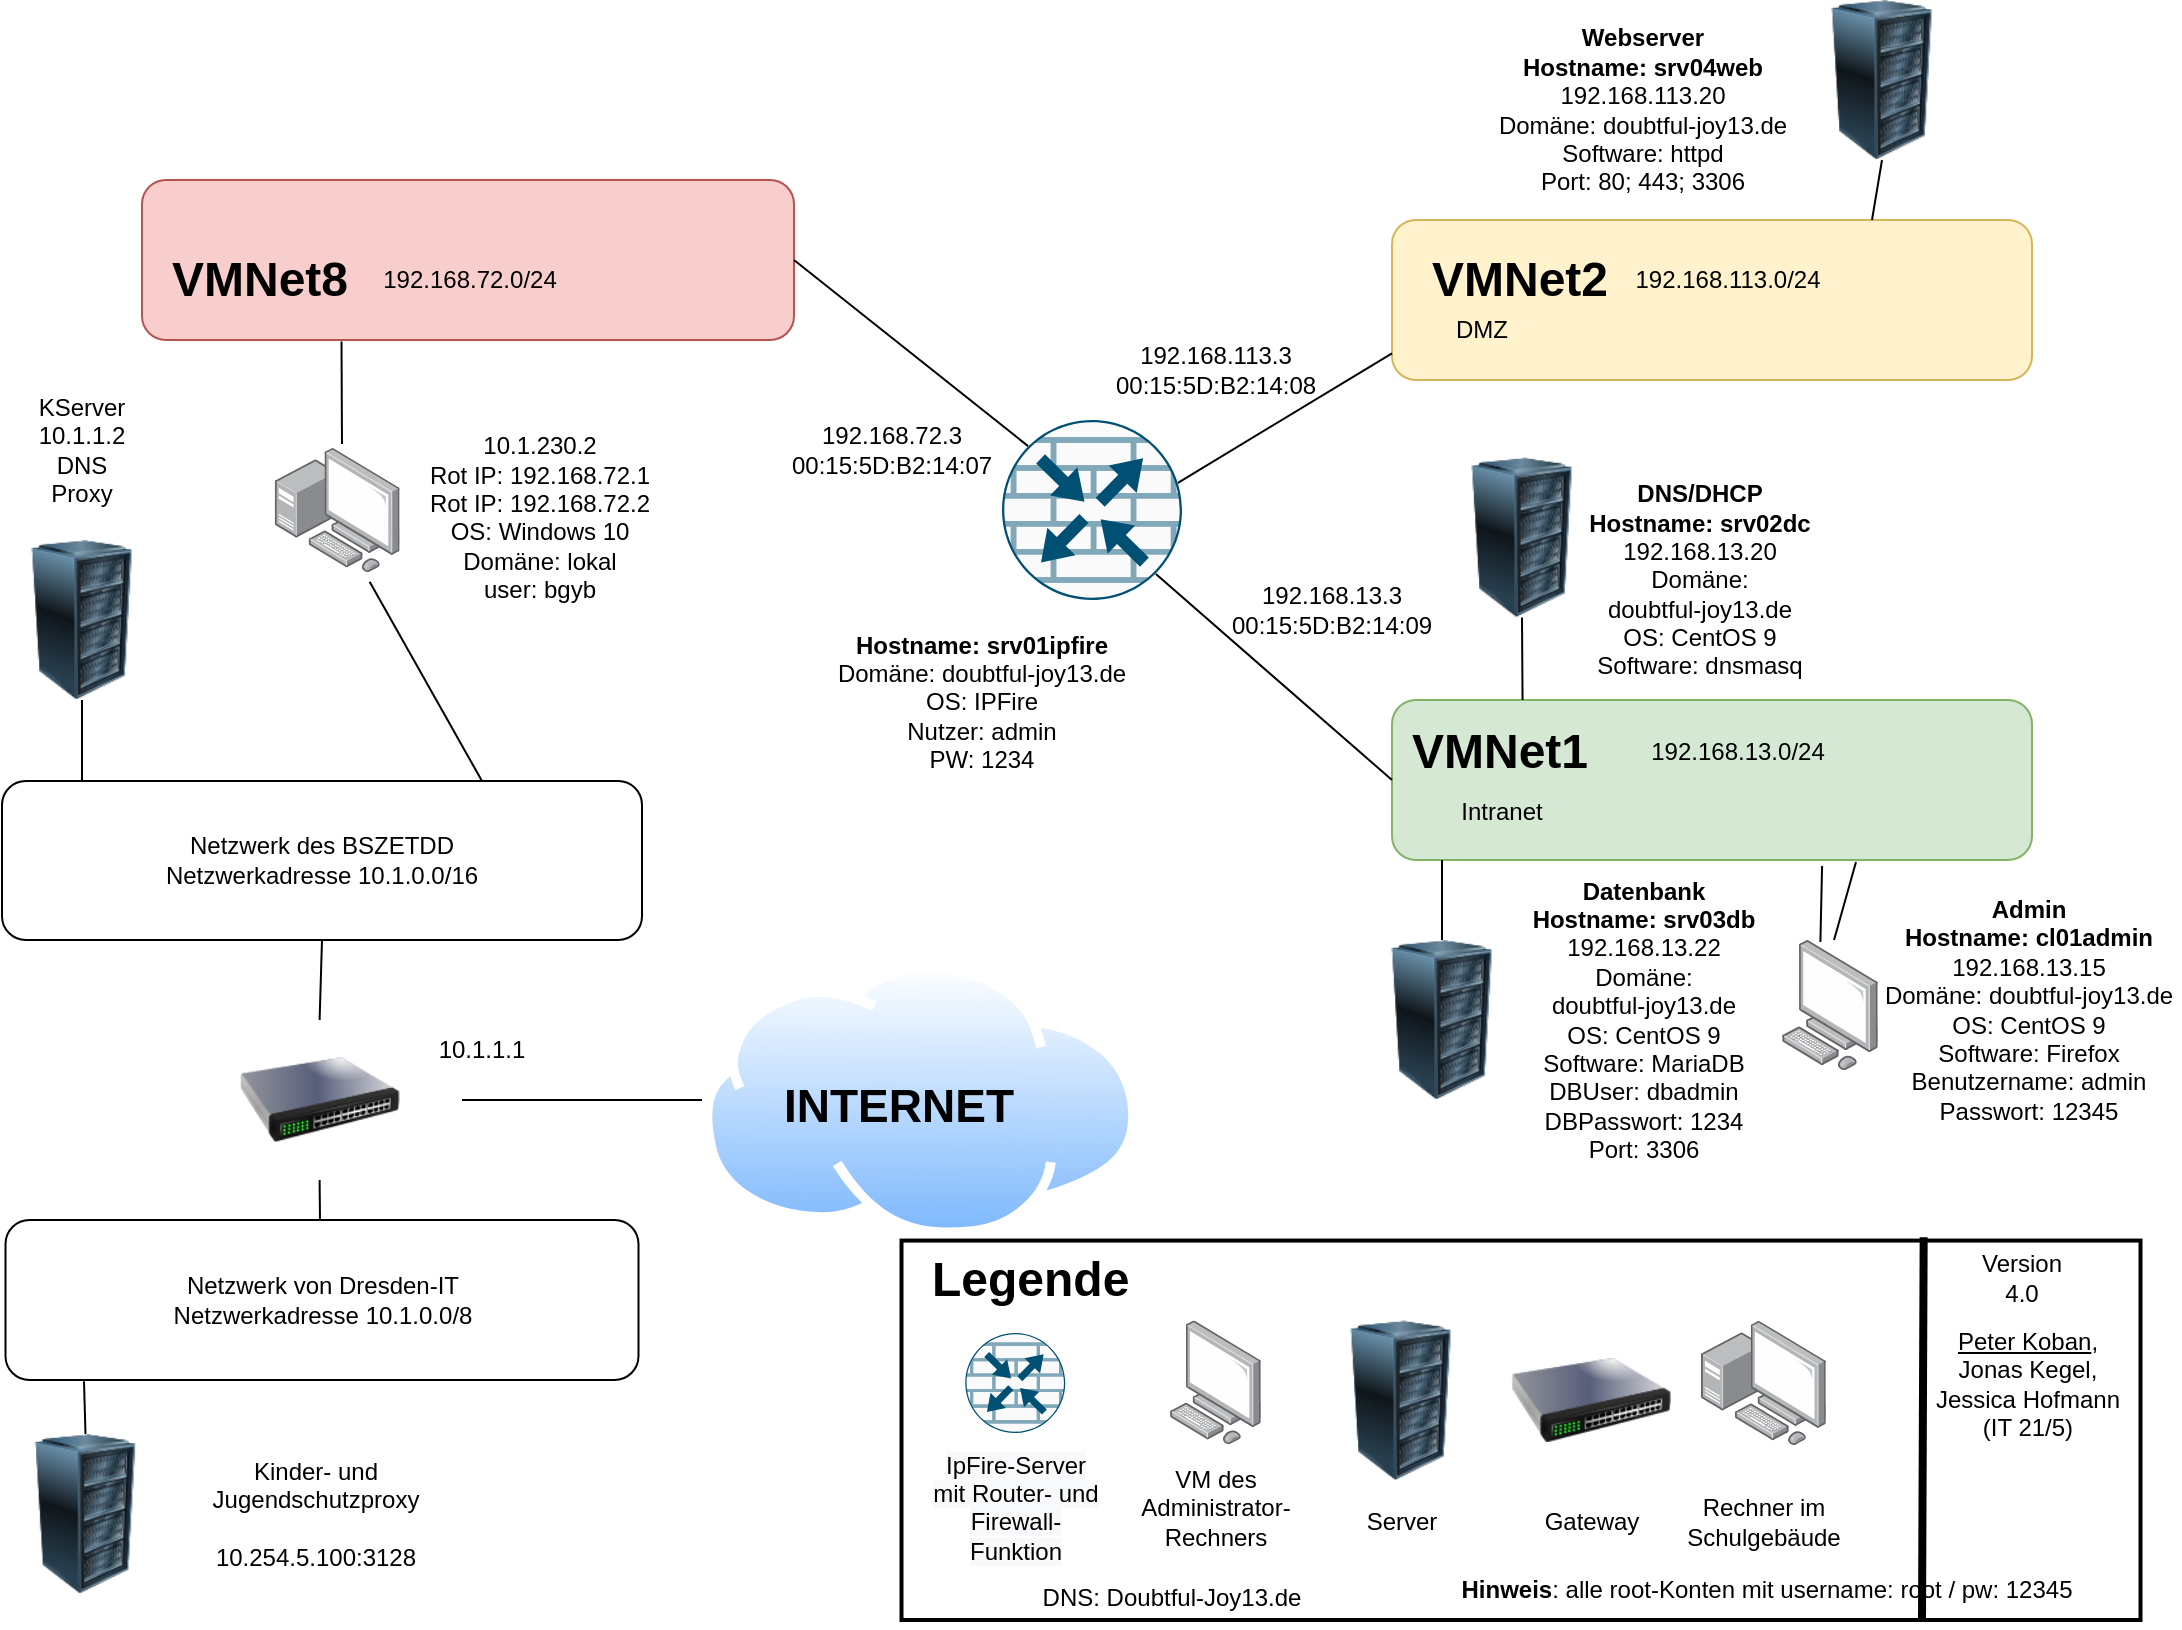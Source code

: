 <mxfile version="14.5.1" type="device"><diagram id="4QnuGaKxsG1AmTAB0K7y" name="Seite-1"><mxGraphModel dx="1422" dy="814" grid="1" gridSize="10" guides="1" tooltips="1" connect="1" arrows="1" fold="1" page="1" pageScale="1" pageWidth="1169" pageHeight="827" math="0" shadow="0"><root><mxCell id="0"/><mxCell id="1" parent="0"/><mxCell id="qAnsTgIGP0eu2Jf_wcSm-28" value="Netzwerk von Dresden-IT&lt;br&gt;Netzwerkadresse 10.1.0.0/8" style="rounded=1;whiteSpace=wrap;html=1;" parent="1" vertex="1"><mxGeometry x="81.75" y="620" width="316.5" height="80" as="geometry"/></mxCell><mxCell id="DaOUhY2FxhcViVUJ5_3H-7" style="edgeStyle=none;rounded=0;orthogonalLoop=1;jettySize=auto;html=1;exitX=0.75;exitY=0;exitDx=0;exitDy=0;entryX=0.76;entryY=1.074;entryDx=0;entryDy=0;entryPerimeter=0;strokeColor=default;strokeWidth=1;fontSize=22;endArrow=none;endFill=0;" parent="1" source="qAnsTgIGP0eu2Jf_wcSm-26" target="qAnsTgIGP0eu2Jf_wcSm-2" edge="1"><mxGeometry relative="1" as="geometry"/></mxCell><mxCell id="qAnsTgIGP0eu2Jf_wcSm-26" value="Netzwerk des BSZETDD&lt;br&gt;Netzwerkadresse 10.1.0.0/16" style="rounded=1;whiteSpace=wrap;html=1;" parent="1" vertex="1"><mxGeometry x="80" y="400.53" width="320" height="79.47" as="geometry"/></mxCell><mxCell id="JDjHxqyWiWvd_kVdd9Bg-1" value="" style="rounded=1;whiteSpace=wrap;html=1;fillColor=#fff2cc;strokeColor=#d6b656;" parent="1" vertex="1"><mxGeometry x="775" y="120" width="320" height="80" as="geometry"/></mxCell><mxCell id="JDjHxqyWiWvd_kVdd9Bg-5" value="" style="rounded=1;whiteSpace=wrap;html=1;fillColor=#d5e8d4;strokeColor=#82b366;" parent="1" vertex="1"><mxGeometry x="775" y="360" width="320" height="80" as="geometry"/></mxCell><mxCell id="JDjHxqyWiWvd_kVdd9Bg-6" value="" style="rounded=1;whiteSpace=wrap;html=1;fillColor=#f8cecc;strokeColor=#b85450;" parent="1" vertex="1"><mxGeometry x="150" y="100" width="326" height="80" as="geometry"/></mxCell><mxCell id="JDjHxqyWiWvd_kVdd9Bg-10" value="" style="endArrow=none;html=1;rounded=0;entryX=0;entryY=0.833;entryDx=0;entryDy=0;entryPerimeter=0;exitX=0.911;exitY=0.389;exitDx=0;exitDy=0;exitPerimeter=0;" parent="1" source="JDjHxqyWiWvd_kVdd9Bg-14" target="JDjHxqyWiWvd_kVdd9Bg-1" edge="1"><mxGeometry width="50" height="50" relative="1" as="geometry"><mxPoint x="660" y="324" as="sourcePoint"/><mxPoint x="700" y="270" as="targetPoint"/></mxGeometry></mxCell><mxCell id="JDjHxqyWiWvd_kVdd9Bg-11" value="" style="endArrow=none;html=1;rounded=0;entryX=0;entryY=0.5;entryDx=0;entryDy=0;exitX=0.855;exitY=0.856;exitDx=0;exitDy=0;exitPerimeter=0;" parent="1" source="JDjHxqyWiWvd_kVdd9Bg-14" target="JDjHxqyWiWvd_kVdd9Bg-5" edge="1"><mxGeometry width="50" height="50" relative="1" as="geometry"><mxPoint x="660" y="390" as="sourcePoint"/><mxPoint x="780" y="289.94" as="targetPoint"/></mxGeometry></mxCell><mxCell id="JDjHxqyWiWvd_kVdd9Bg-13" value="" style="endArrow=none;html=1;rounded=0;entryX=1;entryY=0.5;entryDx=0;entryDy=0;exitX=0.145;exitY=0.145;exitDx=0;exitDy=0;exitPerimeter=0;" parent="1" source="JDjHxqyWiWvd_kVdd9Bg-14" target="JDjHxqyWiWvd_kVdd9Bg-6" edge="1"><mxGeometry width="50" height="50" relative="1" as="geometry"><mxPoint x="580" y="310" as="sourcePoint"/><mxPoint x="780" y="289.94" as="targetPoint"/></mxGeometry></mxCell><mxCell id="JDjHxqyWiWvd_kVdd9Bg-14" value="" style="sketch=0;points=[[0.5,0,0],[1,0.5,0],[0.5,1,0],[0,0.5,0],[0.145,0.145,0],[0.856,0.145,0],[0.855,0.856,0],[0.145,0.855,0]];verticalLabelPosition=bottom;html=1;verticalAlign=top;aspect=fixed;align=center;pointerEvents=1;shape=mxgraph.cisco19.rect;prIcon=router_with_firewall;fillColor=#FAFAFA;strokeColor=#005073;" parent="1" vertex="1"><mxGeometry x="580" y="220" width="90" height="90" as="geometry"/></mxCell><mxCell id="JDjHxqyWiWvd_kVdd9Bg-15" value="" style="points=[];aspect=fixed;html=1;align=center;shadow=0;dashed=0;image;image=img/lib/allied_telesis/computer_and_terminals/Personal_Computer.svg;" parent="1" vertex="1"><mxGeometry x="970" y="480" width="48" height="65.05" as="geometry"/></mxCell><mxCell id="JDjHxqyWiWvd_kVdd9Bg-16" value="192.168.113.0/24" style="text;html=1;strokeColor=none;fillColor=none;align=center;verticalAlign=middle;whiteSpace=wrap;rounded=0;" parent="1" vertex="1"><mxGeometry x="868" y="140" width="150" height="20" as="geometry"/></mxCell><mxCell id="JDjHxqyWiWvd_kVdd9Bg-17" value="&lt;h1&gt;VMNet2&lt;br&gt;&lt;/h1&gt;" style="text;html=1;strokeColor=none;fillColor=none;spacing=5;spacingTop=-20;whiteSpace=wrap;overflow=hidden;rounded=0;" parent="1" vertex="1"><mxGeometry x="790" y="130" width="100" height="40" as="geometry"/></mxCell><mxCell id="JDjHxqyWiWvd_kVdd9Bg-18" value="&lt;h1&gt;VMNet1&lt;/h1&gt;" style="text;html=1;strokeColor=none;fillColor=none;spacing=5;spacingTop=-20;whiteSpace=wrap;overflow=hidden;rounded=0;" parent="1" vertex="1"><mxGeometry x="780" y="365.53" width="100" height="40" as="geometry"/></mxCell><mxCell id="JDjHxqyWiWvd_kVdd9Bg-19" value="&lt;h1&gt;VMNet8&lt;/h1&gt;" style="text;html=1;strokeColor=none;fillColor=none;spacing=5;spacingTop=-20;whiteSpace=wrap;overflow=hidden;rounded=0;" parent="1" vertex="1"><mxGeometry x="160" y="130" width="100" height="40" as="geometry"/></mxCell><mxCell id="JDjHxqyWiWvd_kVdd9Bg-20" value="192.168.13.0/24" style="text;html=1;strokeColor=none;fillColor=none;align=center;verticalAlign=middle;whiteSpace=wrap;rounded=0;" parent="1" vertex="1"><mxGeometry x="878" y="370.53" width="140" height="30" as="geometry"/></mxCell><mxCell id="JDjHxqyWiWvd_kVdd9Bg-21" value="192.168.72.0/24" style="text;html=1;strokeColor=none;fillColor=none;align=center;verticalAlign=middle;whiteSpace=wrap;rounded=0;" parent="1" vertex="1"><mxGeometry x="244.4" y="135" width="140" height="30" as="geometry"/></mxCell><mxCell id="JDjHxqyWiWvd_kVdd9Bg-22" value="&lt;div&gt;&lt;b&gt;Admin&lt;/b&gt;&lt;/div&gt;&lt;div&gt;&lt;b&gt;Hostname: cl01admin&lt;/b&gt;&lt;/div&gt;&lt;div&gt;192.168.13.15&lt;/div&gt;&lt;div&gt;Domäne: doubtful-joy13.de&lt;/div&gt;&lt;div&gt;&lt;span&gt;OS: CentOS 9&lt;/span&gt;&lt;br&gt;&lt;/div&gt;&lt;div&gt;Software: Firefox&lt;/div&gt;&lt;div&gt;Benutzername: admin&lt;/div&gt;&lt;div&gt;Passwort: 12345&lt;/div&gt;" style="text;html=1;strokeColor=none;fillColor=none;align=center;verticalAlign=middle;whiteSpace=wrap;rounded=0;" parent="1" vertex="1"><mxGeometry x="1018" y="440" width="151" height="150" as="geometry"/></mxCell><mxCell id="JDjHxqyWiWvd_kVdd9Bg-23" value="&lt;div&gt;192.168.13.3&lt;/div&gt;&lt;div&gt;00:15:5D:B2:14:09&lt;/div&gt;" style="text;html=1;strokeColor=none;fillColor=none;align=center;verticalAlign=middle;whiteSpace=wrap;rounded=0;" parent="1" vertex="1"><mxGeometry x="700" y="300" width="90" height="30" as="geometry"/></mxCell><mxCell id="JDjHxqyWiWvd_kVdd9Bg-25" value="&lt;div&gt;192.168.113.3&lt;/div&gt;&lt;div&gt;00:15:5D:B2:14:08&lt;br&gt;&lt;/div&gt;" style="text;html=1;strokeColor=none;fillColor=none;align=center;verticalAlign=middle;whiteSpace=wrap;rounded=0;" parent="1" vertex="1"><mxGeometry x="641.7" y="180" width="90" height="30" as="geometry"/></mxCell><mxCell id="JDjHxqyWiWvd_kVdd9Bg-27" value="&lt;div&gt;192.168.72.3&lt;/div&gt;00:15:5D:B2:14:07" style="text;html=1;strokeColor=none;fillColor=none;align=center;verticalAlign=middle;whiteSpace=wrap;rounded=0;" parent="1" vertex="1"><mxGeometry x="480" y="220" width="90" height="30" as="geometry"/></mxCell><mxCell id="qAnsTgIGP0eu2Jf_wcSm-1" value="" style="image;html=1;image=img/lib/clip_art/computers/Server_Rack_128x128.png" parent="1" vertex="1"><mxGeometry x="980.0" y="10" width="80" height="80" as="geometry"/></mxCell><mxCell id="qAnsTgIGP0eu2Jf_wcSm-3" value="&lt;font style=&quot;font-size: 12px ; line-height: 1&quot;&gt;&lt;b&gt;Webserver&lt;br&gt;Hostname: srv04web&lt;br&gt;&lt;/b&gt;192.168.113.20&lt;br&gt;Domäne: doubtful-joy13.de&lt;br&gt;Software: httpd&lt;br&gt;Port: 80; 443; 3306&lt;/font&gt;" style="text;html=1;strokeColor=none;fillColor=none;align=center;verticalAlign=middle;whiteSpace=wrap;rounded=0;" parent="1" vertex="1"><mxGeometry x="820" y="10" width="161" height="110" as="geometry"/></mxCell><mxCell id="qAnsTgIGP0eu2Jf_wcSm-2" value="" style="points=[];aspect=fixed;html=1;align=center;shadow=0;dashed=0;image;image=img/lib/allied_telesis/computer_and_terminals/Personal_Computer_with_Server.svg;" parent="1" vertex="1"><mxGeometry x="216.4" y="233.8" width="62.4" height="62.4" as="geometry"/></mxCell><mxCell id="qAnsTgIGP0eu2Jf_wcSm-5" value="DMZ" style="text;html=1;strokeColor=none;fillColor=none;align=center;verticalAlign=middle;whiteSpace=wrap;rounded=0;" parent="1" vertex="1"><mxGeometry x="790" y="160" width="60" height="30" as="geometry"/></mxCell><mxCell id="qAnsTgIGP0eu2Jf_wcSm-6" value="Intranet" style="text;html=1;strokeColor=none;fillColor=none;align=center;verticalAlign=middle;whiteSpace=wrap;rounded=0;" parent="1" vertex="1"><mxGeometry x="800" y="400.53" width="60" height="30" as="geometry"/></mxCell><mxCell id="qAnsTgIGP0eu2Jf_wcSm-12" value="" style="image;html=1;image=img/lib/clip_art/computers/Server_Rack_128x128.png" parent="1" vertex="1"><mxGeometry x="800" y="238.8" width="80" height="80" as="geometry"/></mxCell><mxCell id="qAnsTgIGP0eu2Jf_wcSm-13" value="&lt;b&gt;DNS/DHCP&lt;br&gt;Hostname: srv02dc&lt;br&gt;&lt;/b&gt;192.168.13.20&lt;br&gt;Domäne:&lt;br&gt;&lt;div&gt;doubtful-joy13.de&lt;/div&gt;&lt;div&gt;OS: CentOS 9&lt;br&gt;&lt;/div&gt;&lt;div&gt;Software: dnsmasq&lt;/div&gt;" style="text;html=1;strokeColor=none;fillColor=none;align=center;verticalAlign=middle;whiteSpace=wrap;rounded=0;" parent="1" vertex="1"><mxGeometry x="868" y="250" width="122" height="100" as="geometry"/></mxCell><mxCell id="qAnsTgIGP0eu2Jf_wcSm-15" value="&lt;div&gt;10.1.230.2&lt;/div&gt;&lt;div&gt;Rot IP: 192.168.72.1&lt;/div&gt;&lt;div&gt;Rot IP: 192.168.72.2&lt;/div&gt;&lt;div&gt;OS: Windows 10&lt;/div&gt;&lt;div&gt;Domäne: lokal&lt;/div&gt;&lt;div&gt;user: bgyb&lt;/div&gt;&lt;div&gt;&lt;br&gt;&lt;/div&gt;" style="text;html=1;strokeColor=none;fillColor=none;align=center;verticalAlign=middle;whiteSpace=wrap;rounded=0;" parent="1" vertex="1"><mxGeometry x="278.8" y="233.8" width="140" height="85" as="geometry"/></mxCell><mxCell id="qAnsTgIGP0eu2Jf_wcSm-16" value="" style="endArrow=none;html=1;rounded=0;entryX=0.306;entryY=1.01;entryDx=0;entryDy=0;entryPerimeter=0;" parent="1" target="JDjHxqyWiWvd_kVdd9Bg-6" edge="1"><mxGeometry width="50" height="50" relative="1" as="geometry"><mxPoint x="250" y="232" as="sourcePoint"/><mxPoint x="250.2" y="414" as="targetPoint"/></mxGeometry></mxCell><mxCell id="qAnsTgIGP0eu2Jf_wcSm-18" value="" style="image;html=1;image=img/lib/clip_art/networking/Switch_128x128.png" parent="1" vertex="1"><mxGeometry x="198.8" y="520" width="80" height="80" as="geometry"/></mxCell><mxCell id="qAnsTgIGP0eu2Jf_wcSm-20" value="10.1.1.1" style="text;html=1;strokeColor=none;fillColor=none;align=center;verticalAlign=middle;whiteSpace=wrap;rounded=0;" parent="1" vertex="1"><mxGeometry x="290" y="520" width="60" height="30" as="geometry"/></mxCell><mxCell id="qAnsTgIGP0eu2Jf_wcSm-21" value="" style="image;html=1;image=img/lib/clip_art/computers/Server_Rack_128x128.png" parent="1" vertex="1"><mxGeometry x="81.75" y="727" width="80" height="80" as="geometry"/></mxCell><mxCell id="qAnsTgIGP0eu2Jf_wcSm-23" value="" style="aspect=fixed;perimeter=ellipsePerimeter;html=1;align=center;shadow=0;dashed=0;spacingTop=3;image;image=img/lib/active_directory/internet_cloud.svg;rotation=0;" parent="1" vertex="1"><mxGeometry x="430" y="491.25" width="218.26" height="137.5" as="geometry"/></mxCell><mxCell id="qAnsTgIGP0eu2Jf_wcSm-24" value="&lt;div&gt;KServer&lt;/div&gt;&lt;div&gt;10.1.1.2&lt;/div&gt;&lt;div&gt;DNS&lt;/div&gt;&lt;div&gt;Proxy&lt;br&gt;&lt;/div&gt;" style="text;html=1;strokeColor=none;fillColor=none;align=center;verticalAlign=middle;whiteSpace=wrap;rounded=0;" parent="1" vertex="1"><mxGeometry x="90" y="200" width="60" height="70" as="geometry"/></mxCell><mxCell id="qAnsTgIGP0eu2Jf_wcSm-29" value="&lt;div&gt;Kinder- und Jugendschutzproxy&lt;/div&gt;&lt;div&gt;&lt;br&gt;&lt;/div&gt;10.254.5.100:3128" style="text;html=1;strokeColor=none;fillColor=none;align=center;verticalAlign=middle;whiteSpace=wrap;rounded=0;" parent="1" vertex="1"><mxGeometry x="161.75" y="720.5" width="150" height="93" as="geometry"/></mxCell><mxCell id="qAnsTgIGP0eu2Jf_wcSm-30" value="&lt;font size=&quot;1&quot;&gt;&lt;b style=&quot;font-size: 23px;&quot;&gt;INTERNET&lt;/b&gt;&lt;/font&gt;" style="text;html=1;strokeColor=none;fillColor=none;spacing=5;spacingTop=-20;whiteSpace=wrap;overflow=hidden;rounded=0;" parent="1" vertex="1"><mxGeometry x="466.13" y="560" width="146" height="40" as="geometry"/></mxCell><mxCell id="qAnsTgIGP0eu2Jf_wcSm-32" value="" style="endArrow=none;html=1;rounded=0;fontSize=23;entryX=0.5;entryY=1;entryDx=0;entryDy=0;" parent="1" target="qAnsTgIGP0eu2Jf_wcSm-18" edge="1"><mxGeometry width="50" height="50" relative="1" as="geometry"><mxPoint x="239" y="620" as="sourcePoint"/><mxPoint x="304" y="819" as="targetPoint"/></mxGeometry></mxCell><mxCell id="qAnsTgIGP0eu2Jf_wcSm-33" value="" style="endArrow=none;html=1;rounded=0;fontSize=23;exitX=0.5;exitY=0;exitDx=0;exitDy=0;entryX=0.5;entryY=1;entryDx=0;entryDy=0;" parent="1" source="qAnsTgIGP0eu2Jf_wcSm-18" target="qAnsTgIGP0eu2Jf_wcSm-26" edge="1"><mxGeometry width="50" height="50" relative="1" as="geometry"><mxPoint x="309.5" y="789" as="sourcePoint"/><mxPoint x="250" y="520" as="targetPoint"/></mxGeometry></mxCell><mxCell id="qAnsTgIGP0eu2Jf_wcSm-34" value="" style="image;html=1;image=img/lib/clip_art/computers/Server_Rack_128x128.png;fontSize=23;" parent="1" vertex="1"><mxGeometry x="80" y="280" width="80" height="80" as="geometry"/></mxCell><mxCell id="qAnsTgIGP0eu2Jf_wcSm-40" value="" style="endArrow=none;html=1;rounded=0;fontSize=12;entryX=0.5;entryY=1;entryDx=0;entryDy=0;exitX=0.75;exitY=0;exitDx=0;exitDy=0;" parent="1" source="JDjHxqyWiWvd_kVdd9Bg-1" target="qAnsTgIGP0eu2Jf_wcSm-1" edge="1"><mxGeometry width="50" height="50" relative="1" as="geometry"><mxPoint x="1020" y="130" as="sourcePoint"/><mxPoint x="1050" y="60" as="targetPoint"/></mxGeometry></mxCell><mxCell id="qAnsTgIGP0eu2Jf_wcSm-41" value="" style="endArrow=none;html=1;rounded=0;fontSize=12;entryX=0.5;entryY=1;entryDx=0;entryDy=0;" parent="1" target="qAnsTgIGP0eu2Jf_wcSm-34" edge="1"><mxGeometry width="50" height="50" relative="1" as="geometry"><mxPoint x="120" y="400" as="sourcePoint"/><mxPoint x="100" y="470" as="targetPoint"/></mxGeometry></mxCell><mxCell id="qAnsTgIGP0eu2Jf_wcSm-42" value="" style="endArrow=none;html=1;rounded=0;fontSize=12;entryX=0.124;entryY=1.008;entryDx=0;entryDy=0;entryPerimeter=0;exitX=0.5;exitY=0;exitDx=0;exitDy=0;" parent="1" source="qAnsTgIGP0eu2Jf_wcSm-21" target="qAnsTgIGP0eu2Jf_wcSm-28" edge="1"><mxGeometry width="50" height="50" relative="1" as="geometry"><mxPoint x="100" y="1180" as="sourcePoint"/><mxPoint x="150" y="1130" as="targetPoint"/></mxGeometry></mxCell><mxCell id="qAnsTgIGP0eu2Jf_wcSm-49" value="" style="endArrow=none;html=1;rounded=0;fontSize=24;entryX=0;entryY=0.5;entryDx=0;entryDy=0;" parent="1" target="qAnsTgIGP0eu2Jf_wcSm-23" edge="1"><mxGeometry width="50" height="50" relative="1" as="geometry"><mxPoint x="310" y="560" as="sourcePoint"/><mxPoint x="820" y="1000" as="targetPoint"/></mxGeometry></mxCell><mxCell id="HvGheE3r5v9yTSuZFbVD-1" value="" style="rounded=0;whiteSpace=wrap;html=1;fillColor=none;strokeWidth=2;" parent="1" vertex="1"><mxGeometry x="529.75" y="630.28" width="619.5" height="189.72" as="geometry"/></mxCell><mxCell id="HvGheE3r5v9yTSuZFbVD-2" value="&lt;h1&gt;Legende&lt;/h1&gt;" style="text;html=1;strokeColor=none;fillColor=none;spacing=5;spacingTop=-20;whiteSpace=wrap;overflow=hidden;rounded=0;strokeWidth=2;" parent="1" vertex="1"><mxGeometry x="540.25" y="630.28" width="120" height="40" as="geometry"/></mxCell><mxCell id="HvGheE3r5v9yTSuZFbVD-3" value="" style="sketch=0;points=[[0.5,0,0],[1,0.5,0],[0.5,1,0],[0,0.5,0],[0.145,0.145,0],[0.856,0.145,0],[0.855,0.856,0],[0.145,0.855,0]];verticalLabelPosition=bottom;html=1;verticalAlign=top;aspect=fixed;align=center;pointerEvents=1;shape=mxgraph.cisco19.rect;prIcon=router_with_firewall;fillColor=#FAFAFA;strokeColor=#005073;" parent="1" vertex="1"><mxGeometry x="561.63" y="676.48" width="50" height="50" as="geometry"/></mxCell><mxCell id="HvGheE3r5v9yTSuZFbVD-5" value="" style="points=[];aspect=fixed;html=1;align=center;shadow=0;dashed=0;image;image=img/lib/allied_telesis/computer_and_terminals/Personal_Computer.svg;" parent="1" vertex="1"><mxGeometry x="663.9" y="670.28" width="45.6" height="61.8" as="geometry"/></mxCell><mxCell id="HvGheE3r5v9yTSuZFbVD-6" value="" style="image;html=1;image=img/lib/clip_art/computers/Server_Rack_128x128.png" parent="1" vertex="1"><mxGeometry x="739.5" y="670.28" width="80" height="80" as="geometry"/></mxCell><mxCell id="HvGheE3r5v9yTSuZFbVD-8" value="" style="image;html=1;image=img/lib/clip_art/networking/Switch_128x128.png" parent="1" vertex="1"><mxGeometry x="834.5" y="670.28" width="80" height="80" as="geometry"/></mxCell><mxCell id="HvGheE3r5v9yTSuZFbVD-12" value="" style="endArrow=none;html=1;rounded=0;fontSize=12;entryX=0.5;entryY=1;entryDx=0;entryDy=0;exitX=0.204;exitY=0;exitDx=0;exitDy=0;exitPerimeter=0;" parent="1" source="JDjHxqyWiWvd_kVdd9Bg-5" target="qAnsTgIGP0eu2Jf_wcSm-12" edge="1"><mxGeometry width="50" height="50" relative="1" as="geometry"><mxPoint x="393.5" y="150" as="sourcePoint"/><mxPoint x="391.2" y="100" as="targetPoint"/></mxGeometry></mxCell><mxCell id="HvGheE3r5v9yTSuZFbVD-16" value="&#10;&lt;span style=&quot;color: rgb(0, 0, 0); font-family: Helvetica; font-size: 12px; font-style: normal; font-variant-ligatures: normal; font-variant-caps: normal; font-weight: 400; letter-spacing: normal; orphans: 2; text-align: center; text-indent: 0px; text-transform: none; widows: 2; word-spacing: 0px; -webkit-text-stroke-width: 0px; background-color: rgb(248, 249, 250); text-decoration-thickness: initial; text-decoration-style: initial; text-decoration-color: initial; float: none; display: inline !important;&quot;&gt;IpFire-Server mit Router- und Firewall-Funktion&lt;/span&gt;&#10;&#10;" style="text;html=1;strokeColor=none;fillColor=none;align=center;verticalAlign=middle;whiteSpace=wrap;rounded=0;strokeWidth=2;" parent="1" vertex="1"><mxGeometry x="541.63" y="741.18" width="90" height="59.1" as="geometry"/></mxCell><mxCell id="HvGheE3r5v9yTSuZFbVD-17" value="VM des Administrator-Rechners" style="text;html=1;strokeColor=none;fillColor=none;align=center;verticalAlign=middle;whiteSpace=wrap;rounded=0;strokeWidth=2;" parent="1" vertex="1"><mxGeometry x="641.7" y="734.68" width="90" height="59.1" as="geometry"/></mxCell><mxCell id="HvGheE3r5v9yTSuZFbVD-18" value="" style="points=[];aspect=fixed;html=1;align=center;shadow=0;dashed=0;image;image=img/lib/allied_telesis/computer_and_terminals/Personal_Computer_with_Server.svg;" parent="1" vertex="1"><mxGeometry x="929.5" y="670.28" width="62.4" height="62.4" as="geometry"/></mxCell><mxCell id="HvGheE3r5v9yTSuZFbVD-19" value="Server" style="text;html=1;strokeColor=none;fillColor=none;align=center;verticalAlign=middle;whiteSpace=wrap;rounded=0;strokeWidth=2;" parent="1" vertex="1"><mxGeometry x="734.5" y="741.18" width="90" height="59.1" as="geometry"/></mxCell><mxCell id="HvGheE3r5v9yTSuZFbVD-20" value="Gateway" style="text;html=1;strokeColor=none;fillColor=none;align=center;verticalAlign=middle;whiteSpace=wrap;rounded=0;strokeWidth=2;" parent="1" vertex="1"><mxGeometry x="829.5" y="741.18" width="90" height="59.1" as="geometry"/></mxCell><mxCell id="HvGheE3r5v9yTSuZFbVD-21" value="Rechner im Schulgebäude" style="text;html=1;strokeColor=none;fillColor=none;align=center;verticalAlign=middle;whiteSpace=wrap;rounded=0;strokeWidth=2;" parent="1" vertex="1"><mxGeometry x="915.7" y="741.18" width="90" height="59.1" as="geometry"/></mxCell><mxCell id="HvGheE3r5v9yTSuZFbVD-22" style="edgeStyle=none;rounded=0;orthogonalLoop=1;jettySize=auto;html=1;exitX=1;exitY=0.25;exitDx=0;exitDy=0;" parent="1" source="HvGheE3r5v9yTSuZFbVD-1" target="HvGheE3r5v9yTSuZFbVD-1" edge="1"><mxGeometry relative="1" as="geometry"/></mxCell><mxCell id="HvGheE3r5v9yTSuZFbVD-23" value="&lt;u&gt;Peter Koban&lt;/u&gt;, Jonas Kegel, Jessica Hofmann &lt;br&gt;(IT 21/5)" style="text;html=1;strokeColor=none;fillColor=none;align=center;verticalAlign=middle;whiteSpace=wrap;rounded=0;strokeWidth=2;" parent="1" vertex="1"><mxGeometry x="1042.4" y="633.78" width="102.2" height="136.5" as="geometry"/></mxCell><mxCell id="DaOUhY2FxhcViVUJ5_3H-3" value="" style="edgeStyle=none;orthogonalLoop=1;jettySize=auto;html=1;strokeColor=default;rounded=0;strokeWidth=1;endArrow=none;endFill=0;entryX=0.542;entryY=0;entryDx=0;entryDy=0;entryPerimeter=0;exitX=0.725;exitY=1.013;exitDx=0;exitDy=0;exitPerimeter=0;" parent="1" source="JDjHxqyWiWvd_kVdd9Bg-5" target="JDjHxqyWiWvd_kVdd9Bg-15" edge="1"><mxGeometry width="80" relative="1" as="geometry"><mxPoint x="1016" y="440" as="sourcePoint"/><mxPoint x="950" y="530" as="targetPoint"/><Array as="points"/></mxGeometry></mxCell><mxCell id="DaOUhY2FxhcViVUJ5_3H-10" value="" style="endArrow=none;html=1;rounded=0;strokeColor=default;strokeWidth=4;fontSize=23;entryX=0.825;entryY=-0.009;entryDx=0;entryDy=0;entryPerimeter=0;" parent="1" target="HvGheE3r5v9yTSuZFbVD-1" edge="1"><mxGeometry width="50" height="50" relative="1" as="geometry"><mxPoint x="1040" y="820" as="sourcePoint"/><mxPoint x="1089.5" y="676.78" as="targetPoint"/></mxGeometry></mxCell><mxCell id="V3LaZ1TMP4ZRcOufiZ38-3" value="&lt;div&gt;&lt;br&gt;&lt;/div&gt;&lt;div&gt;&lt;b&gt;Hostname: srv01ipfire&lt;/b&gt;&lt;/div&gt;&lt;div&gt;Domäne: doubtful-joy13.de&lt;/div&gt;&lt;div&gt;OS: IPFire&lt;/div&gt;&lt;div&gt;Nutzer: admin&lt;/div&gt;&lt;div&gt;PW: 1234&lt;/div&gt;&lt;div&gt;&lt;br&gt;&lt;/div&gt;" style="text;html=1;strokeColor=none;fillColor=none;align=center;verticalAlign=middle;whiteSpace=wrap;rounded=0;" parent="1" vertex="1"><mxGeometry x="490" y="320.53" width="160" height="80" as="geometry"/></mxCell><mxCell id="V3LaZ1TMP4ZRcOufiZ38-4" value="Version 4.0" style="text;html=1;strokeColor=none;fillColor=none;align=center;verticalAlign=middle;whiteSpace=wrap;rounded=0;" parent="1" vertex="1"><mxGeometry x="1060.0" y="633.78" width="60" height="30" as="geometry"/></mxCell><mxCell id="V3LaZ1TMP4ZRcOufiZ38-5" value="DNS: Doubtful-Joy13.de" style="text;html=1;strokeColor=none;fillColor=none;align=center;verticalAlign=middle;whiteSpace=wrap;rounded=0;" parent="1" vertex="1"><mxGeometry x="529.5" y="793.78" width="270" height="30" as="geometry"/></mxCell><mxCell id="4mckek8Fo3a5agZZpq0j-1" value="" style="image;html=1;image=img/lib/clip_art/computers/Server_Rack_128x128.png" parent="1" vertex="1"><mxGeometry x="760" y="480" width="80" height="80" as="geometry"/></mxCell><mxCell id="4mckek8Fo3a5agZZpq0j-3" value="" style="endArrow=none;html=1;rounded=0;fontSize=12;exitX=0.5;exitY=0;exitDx=0;exitDy=0;" parent="1" source="4mckek8Fo3a5agZZpq0j-1" edge="1"><mxGeometry width="50" height="50" relative="1" as="geometry"><mxPoint x="858.92" y="371.04" as="sourcePoint"/><mxPoint x="800" y="440" as="targetPoint"/></mxGeometry></mxCell><mxCell id="4mckek8Fo3a5agZZpq0j-4" value="&lt;div&gt;&lt;b&gt;Datenbank&lt;/b&gt;&lt;/div&gt;&lt;div&gt;&lt;b&gt;Hostname: srv03db&lt;/b&gt;&lt;/div&gt;192.168.13.22&lt;br&gt;Domäne:&lt;br&gt;&lt;div&gt;doubtful-joy13.de&lt;/div&gt;&lt;div&gt;OS: CentOS 9&lt;br&gt;&lt;/div&gt;&lt;div&gt;Software: MariaDB&lt;/div&gt;&lt;div&gt;DBUser: dbadmin&lt;/div&gt;&lt;div&gt;DBPasswort: 1234&lt;br&gt;&lt;/div&gt;&lt;div&gt;Port: 3306&lt;/div&gt;" style="text;html=1;strokeColor=none;fillColor=none;align=center;verticalAlign=middle;whiteSpace=wrap;rounded=0;" parent="1" vertex="1"><mxGeometry x="839.5" y="445" width="122" height="150" as="geometry"/></mxCell><mxCell id="ReRVAJEgLOSq_5HzM9Mb-1" value="&lt;b&gt;Hinweis&lt;/b&gt;: alle root-Konten mit username: root / pw: 12345" style="text;html=1;strokeColor=none;fillColor=none;align=center;verticalAlign=middle;whiteSpace=wrap;rounded=0;" vertex="1" parent="1"><mxGeometry x="780" y="790" width="364.6" height="30" as="geometry"/></mxCell><mxCell id="ReRVAJEgLOSq_5HzM9Mb-2" value="" style="endArrow=none;html=1;rounded=0;fontSize=12;exitX=0.4;exitY=0.015;exitDx=0;exitDy=0;exitPerimeter=0;entryX=0.672;entryY=1.037;entryDx=0;entryDy=0;entryPerimeter=0;" edge="1" parent="1" source="JDjHxqyWiWvd_kVdd9Bg-15" target="JDjHxqyWiWvd_kVdd9Bg-5"><mxGeometry width="50" height="50" relative="1" as="geometry"><mxPoint x="1000" y="480" as="sourcePoint"/><mxPoint x="1001" y="440" as="targetPoint"/></mxGeometry></mxCell></root></mxGraphModel></diagram></mxfile>